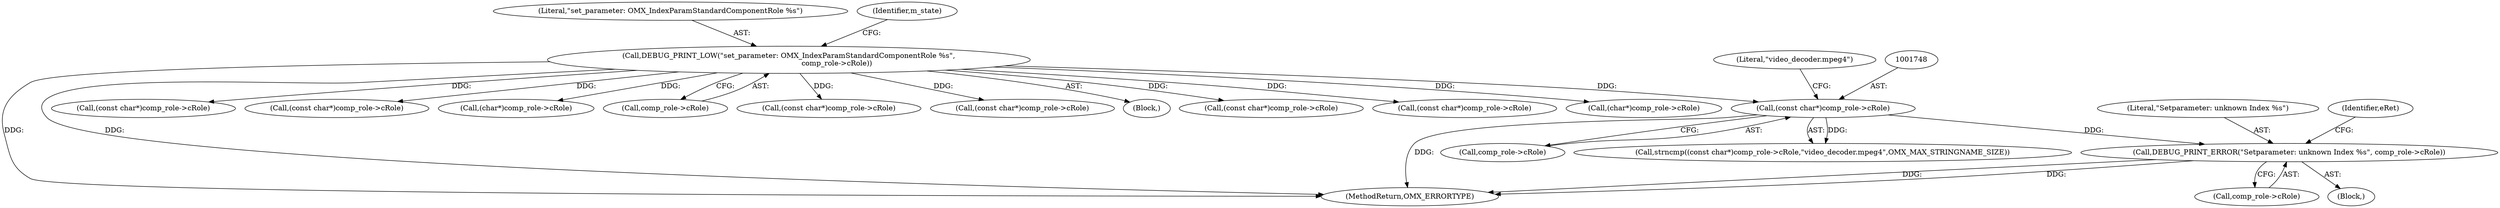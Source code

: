 digraph "0_Android_46e305be6e670a5a0041b0b4861122a0f1aabefa_2@pointer" {
"1001763" [label="(Call,DEBUG_PRINT_ERROR(\"Setparameter: unknown Index %s\", comp_role->cRole))"];
"1001747" [label="(Call,(const char*)comp_role->cRole)"];
"1001637" [label="(Call,DEBUG_PRINT_LOW(\"set_parameter: OMX_IndexParamStandardComponentRole %s\",\n                                          comp_role->cRole))"];
"1001749" [label="(Call,comp_role->cRole)"];
"1001765" [label="(Call,comp_role->cRole)"];
"1001746" [label="(Call,strncmp((const char*)comp_role->cRole,\"video_decoder.mpeg4\",OMX_MAX_STRINGNAME_SIZE))"];
"1001919" [label="(Call,(const char*)comp_role->cRole)"];
"1001710" [label="(Call,(char*)comp_role->cRole)"];
"1003102" [label="(MethodReturn,OMX_ERRORTYPE)"];
"1002003" [label="(Call,(const char*)comp_role->cRole)"];
"1001764" [label="(Literal,\"Setparameter: unknown Index %s\")"];
"1001747" [label="(Call,(const char*)comp_role->cRole)"];
"1001957" [label="(Call,(const char*)comp_role->cRole)"];
"1001638" [label="(Literal,\"set_parameter: OMX_IndexParamStandardComponentRole %s\")"];
"1001769" [label="(Identifier,eRet)"];
"1001673" [label="(Call,(char*)comp_role->cRole)"];
"1001639" [label="(Call,comp_role->cRole)"];
"1001821" [label="(Call,(const char*)comp_role->cRole)"];
"1001763" [label="(Call,DEBUG_PRINT_ERROR(\"Setparameter: unknown Index %s\", comp_role->cRole))"];
"1001762" [label="(Block,)"];
"1001784" [label="(Call,(const char*)comp_role->cRole)"];
"1001752" [label="(Literal,\"video_decoder.mpeg4\")"];
"1001627" [label="(Block,)"];
"1001874" [label="(Call,(const char*)comp_role->cRole)"];
"1001645" [label="(Identifier,m_state)"];
"1001637" [label="(Call,DEBUG_PRINT_LOW(\"set_parameter: OMX_IndexParamStandardComponentRole %s\",\n                                          comp_role->cRole))"];
"1001763" -> "1001762"  [label="AST: "];
"1001763" -> "1001765"  [label="CFG: "];
"1001764" -> "1001763"  [label="AST: "];
"1001765" -> "1001763"  [label="AST: "];
"1001769" -> "1001763"  [label="CFG: "];
"1001763" -> "1003102"  [label="DDG: "];
"1001763" -> "1003102"  [label="DDG: "];
"1001747" -> "1001763"  [label="DDG: "];
"1001747" -> "1001746"  [label="AST: "];
"1001747" -> "1001749"  [label="CFG: "];
"1001748" -> "1001747"  [label="AST: "];
"1001749" -> "1001747"  [label="AST: "];
"1001752" -> "1001747"  [label="CFG: "];
"1001747" -> "1003102"  [label="DDG: "];
"1001747" -> "1001746"  [label="DDG: "];
"1001637" -> "1001747"  [label="DDG: "];
"1001637" -> "1001627"  [label="AST: "];
"1001637" -> "1001639"  [label="CFG: "];
"1001638" -> "1001637"  [label="AST: "];
"1001639" -> "1001637"  [label="AST: "];
"1001645" -> "1001637"  [label="CFG: "];
"1001637" -> "1003102"  [label="DDG: "];
"1001637" -> "1003102"  [label="DDG: "];
"1001637" -> "1001673"  [label="DDG: "];
"1001637" -> "1001710"  [label="DDG: "];
"1001637" -> "1001784"  [label="DDG: "];
"1001637" -> "1001821"  [label="DDG: "];
"1001637" -> "1001874"  [label="DDG: "];
"1001637" -> "1001919"  [label="DDG: "];
"1001637" -> "1001957"  [label="DDG: "];
"1001637" -> "1002003"  [label="DDG: "];
}

